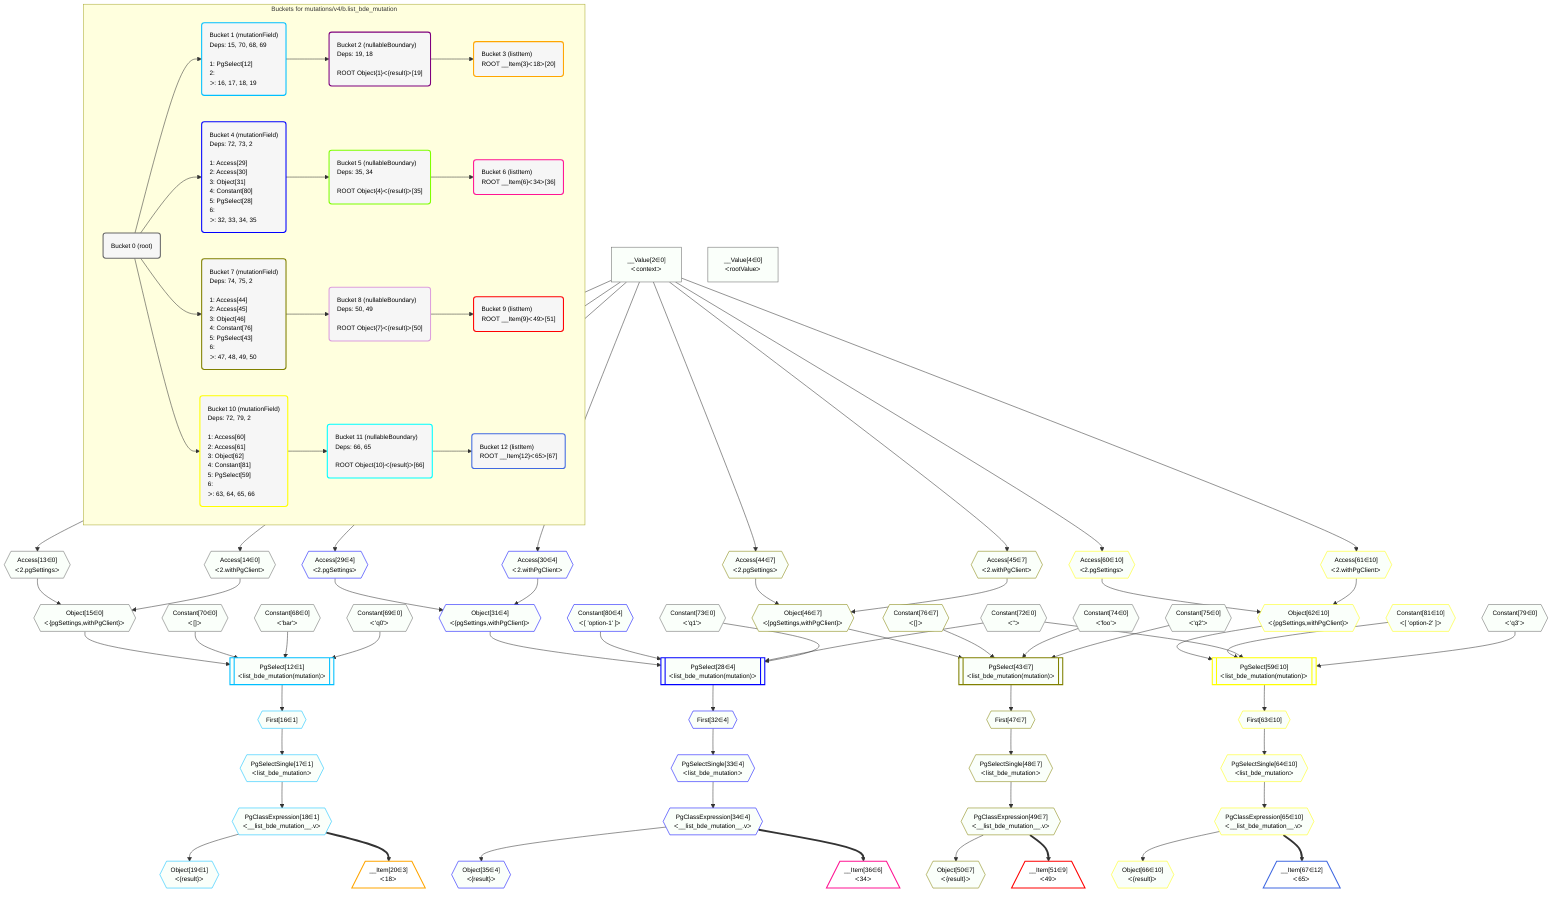 %%{init: {'themeVariables': { 'fontSize': '12px'}}}%%
graph TD
    classDef path fill:#eee,stroke:#000,color:#000
    classDef plan fill:#fff,stroke-width:1px,color:#000
    classDef itemplan fill:#fff,stroke-width:2px,color:#000
    classDef unbatchedplan fill:#dff,stroke-width:1px,color:#000
    classDef sideeffectplan fill:#fcc,stroke-width:2px,color:#000
    classDef bucket fill:#f6f6f6,color:#000,stroke-width:2px,text-align:left


    %% plan dependencies
    Object15{{"Object[15∈0]<br />ᐸ{pgSettings,withPgClient}ᐳ"}}:::plan
    Access13{{"Access[13∈0]<br />ᐸ2.pgSettingsᐳ"}}:::plan
    Access14{{"Access[14∈0]<br />ᐸ2.withPgClientᐳ"}}:::plan
    Access13 & Access14 --> Object15
    __Value2["__Value[2∈0]<br />ᐸcontextᐳ"]:::plan
    __Value2 --> Access13
    __Value2 --> Access14
    __Value4["__Value[4∈0]<br />ᐸrootValueᐳ"]:::plan
    Constant68{{"Constant[68∈0]<br />ᐸ'bar'ᐳ"}}:::plan
    Constant69{{"Constant[69∈0]<br />ᐸ'q0'ᐳ"}}:::plan
    Constant70{{"Constant[70∈0]<br />ᐸ[]ᐳ"}}:::plan
    Constant72{{"Constant[72∈0]<br />ᐸ''ᐳ"}}:::plan
    Constant73{{"Constant[73∈0]<br />ᐸ'q1'ᐳ"}}:::plan
    Constant74{{"Constant[74∈0]<br />ᐸ'foo'ᐳ"}}:::plan
    Constant75{{"Constant[75∈0]<br />ᐸ'q2'ᐳ"}}:::plan
    Constant79{{"Constant[79∈0]<br />ᐸ'q3'ᐳ"}}:::plan
    PgSelect12[["PgSelect[12∈1]<br />ᐸlist_bde_mutation(mutation)ᐳ"]]:::sideeffectplan
    Object15 & Constant70 & Constant68 & Constant69 --> PgSelect12
    First16{{"First[16∈1]"}}:::plan
    PgSelect12 --> First16
    PgSelectSingle17{{"PgSelectSingle[17∈1]<br />ᐸlist_bde_mutationᐳ"}}:::plan
    First16 --> PgSelectSingle17
    PgClassExpression18{{"PgClassExpression[18∈1]<br />ᐸ__list_bde_mutation__.vᐳ"}}:::plan
    PgSelectSingle17 --> PgClassExpression18
    Object19{{"Object[19∈1]<br />ᐸ{result}ᐳ"}}:::plan
    PgClassExpression18 --> Object19
    __Item20[/"__Item[20∈3]<br />ᐸ18ᐳ"\]:::itemplan
    PgClassExpression18 ==> __Item20
    PgSelect28[["PgSelect[28∈4]<br />ᐸlist_bde_mutation(mutation)ᐳ"]]:::sideeffectplan
    Object31{{"Object[31∈4]<br />ᐸ{pgSettings,withPgClient}ᐳ"}}:::plan
    Constant80{{"Constant[80∈4]<br />ᐸ[ 'option-1' ]ᐳ"}}:::plan
    Object31 & Constant80 & Constant72 & Constant73 --> PgSelect28
    Access29{{"Access[29∈4]<br />ᐸ2.pgSettingsᐳ"}}:::plan
    Access30{{"Access[30∈4]<br />ᐸ2.withPgClientᐳ"}}:::plan
    Access29 & Access30 --> Object31
    __Value2 --> Access29
    __Value2 --> Access30
    First32{{"First[32∈4]"}}:::plan
    PgSelect28 --> First32
    PgSelectSingle33{{"PgSelectSingle[33∈4]<br />ᐸlist_bde_mutationᐳ"}}:::plan
    First32 --> PgSelectSingle33
    PgClassExpression34{{"PgClassExpression[34∈4]<br />ᐸ__list_bde_mutation__.vᐳ"}}:::plan
    PgSelectSingle33 --> PgClassExpression34
    Object35{{"Object[35∈4]<br />ᐸ{result}ᐳ"}}:::plan
    PgClassExpression34 --> Object35
    __Item36[/"__Item[36∈6]<br />ᐸ34ᐳ"\]:::itemplan
    PgClassExpression34 ==> __Item36
    PgSelect43[["PgSelect[43∈7]<br />ᐸlist_bde_mutation(mutation)ᐳ"]]:::sideeffectplan
    Object46{{"Object[46∈7]<br />ᐸ{pgSettings,withPgClient}ᐳ"}}:::plan
    Constant76{{"Constant[76∈7]<br />ᐸ[]ᐳ"}}:::plan
    Object46 & Constant76 & Constant74 & Constant75 --> PgSelect43
    Access44{{"Access[44∈7]<br />ᐸ2.pgSettingsᐳ"}}:::plan
    Access45{{"Access[45∈7]<br />ᐸ2.withPgClientᐳ"}}:::plan
    Access44 & Access45 --> Object46
    __Value2 --> Access44
    __Value2 --> Access45
    First47{{"First[47∈7]"}}:::plan
    PgSelect43 --> First47
    PgSelectSingle48{{"PgSelectSingle[48∈7]<br />ᐸlist_bde_mutationᐳ"}}:::plan
    First47 --> PgSelectSingle48
    PgClassExpression49{{"PgClassExpression[49∈7]<br />ᐸ__list_bde_mutation__.vᐳ"}}:::plan
    PgSelectSingle48 --> PgClassExpression49
    Object50{{"Object[50∈7]<br />ᐸ{result}ᐳ"}}:::plan
    PgClassExpression49 --> Object50
    __Item51[/"__Item[51∈9]<br />ᐸ49ᐳ"\]:::itemplan
    PgClassExpression49 ==> __Item51
    PgSelect59[["PgSelect[59∈10]<br />ᐸlist_bde_mutation(mutation)ᐳ"]]:::sideeffectplan
    Object62{{"Object[62∈10]<br />ᐸ{pgSettings,withPgClient}ᐳ"}}:::plan
    Constant81{{"Constant[81∈10]<br />ᐸ[ 'option-2' ]ᐳ"}}:::plan
    Object62 & Constant81 & Constant72 & Constant79 --> PgSelect59
    Access60{{"Access[60∈10]<br />ᐸ2.pgSettingsᐳ"}}:::plan
    Access61{{"Access[61∈10]<br />ᐸ2.withPgClientᐳ"}}:::plan
    Access60 & Access61 --> Object62
    __Value2 --> Access60
    __Value2 --> Access61
    First63{{"First[63∈10]"}}:::plan
    PgSelect59 --> First63
    PgSelectSingle64{{"PgSelectSingle[64∈10]<br />ᐸlist_bde_mutationᐳ"}}:::plan
    First63 --> PgSelectSingle64
    PgClassExpression65{{"PgClassExpression[65∈10]<br />ᐸ__list_bde_mutation__.vᐳ"}}:::plan
    PgSelectSingle64 --> PgClassExpression65
    Object66{{"Object[66∈10]<br />ᐸ{result}ᐳ"}}:::plan
    PgClassExpression65 --> Object66
    __Item67[/"__Item[67∈12]<br />ᐸ65ᐳ"\]:::itemplan
    PgClassExpression65 ==> __Item67

    %% define steps

    subgraph "Buckets for mutations/v4/b.list_bde_mutation"
    Bucket0("Bucket 0 (root)"):::bucket
    classDef bucket0 stroke:#696969
    class Bucket0,__Value2,__Value4,Access13,Access14,Object15,Constant68,Constant69,Constant70,Constant72,Constant73,Constant74,Constant75,Constant79 bucket0
    Bucket1("Bucket 1 (mutationField)<br />Deps: 15, 70, 68, 69<br /><br />1: PgSelect[12]<br />2: <br />ᐳ: 16, 17, 18, 19"):::bucket
    classDef bucket1 stroke:#00bfff
    class Bucket1,PgSelect12,First16,PgSelectSingle17,PgClassExpression18,Object19 bucket1
    Bucket2("Bucket 2 (nullableBoundary)<br />Deps: 19, 18<br /><br />ROOT Object{1}ᐸ{result}ᐳ[19]"):::bucket
    classDef bucket2 stroke:#7f007f
    class Bucket2 bucket2
    Bucket3("Bucket 3 (listItem)<br />ROOT __Item{3}ᐸ18ᐳ[20]"):::bucket
    classDef bucket3 stroke:#ffa500
    class Bucket3,__Item20 bucket3
    Bucket4("Bucket 4 (mutationField)<br />Deps: 72, 73, 2<br /><br />1: Access[29]<br />2: Access[30]<br />3: Object[31]<br />4: Constant[80]<br />5: PgSelect[28]<br />6: <br />ᐳ: 32, 33, 34, 35"):::bucket
    classDef bucket4 stroke:#0000ff
    class Bucket4,PgSelect28,Access29,Access30,Object31,First32,PgSelectSingle33,PgClassExpression34,Object35,Constant80 bucket4
    Bucket5("Bucket 5 (nullableBoundary)<br />Deps: 35, 34<br /><br />ROOT Object{4}ᐸ{result}ᐳ[35]"):::bucket
    classDef bucket5 stroke:#7fff00
    class Bucket5 bucket5
    Bucket6("Bucket 6 (listItem)<br />ROOT __Item{6}ᐸ34ᐳ[36]"):::bucket
    classDef bucket6 stroke:#ff1493
    class Bucket6,__Item36 bucket6
    Bucket7("Bucket 7 (mutationField)<br />Deps: 74, 75, 2<br /><br />1: Access[44]<br />2: Access[45]<br />3: Object[46]<br />4: Constant[76]<br />5: PgSelect[43]<br />6: <br />ᐳ: 47, 48, 49, 50"):::bucket
    classDef bucket7 stroke:#808000
    class Bucket7,PgSelect43,Access44,Access45,Object46,First47,PgSelectSingle48,PgClassExpression49,Object50,Constant76 bucket7
    Bucket8("Bucket 8 (nullableBoundary)<br />Deps: 50, 49<br /><br />ROOT Object{7}ᐸ{result}ᐳ[50]"):::bucket
    classDef bucket8 stroke:#dda0dd
    class Bucket8 bucket8
    Bucket9("Bucket 9 (listItem)<br />ROOT __Item{9}ᐸ49ᐳ[51]"):::bucket
    classDef bucket9 stroke:#ff0000
    class Bucket9,__Item51 bucket9
    Bucket10("Bucket 10 (mutationField)<br />Deps: 72, 79, 2<br /><br />1: Access[60]<br />2: Access[61]<br />3: Object[62]<br />4: Constant[81]<br />5: PgSelect[59]<br />6: <br />ᐳ: 63, 64, 65, 66"):::bucket
    classDef bucket10 stroke:#ffff00
    class Bucket10,PgSelect59,Access60,Access61,Object62,First63,PgSelectSingle64,PgClassExpression65,Object66,Constant81 bucket10
    Bucket11("Bucket 11 (nullableBoundary)<br />Deps: 66, 65<br /><br />ROOT Object{10}ᐸ{result}ᐳ[66]"):::bucket
    classDef bucket11 stroke:#00ffff
    class Bucket11 bucket11
    Bucket12("Bucket 12 (listItem)<br />ROOT __Item{12}ᐸ65ᐳ[67]"):::bucket
    classDef bucket12 stroke:#4169e1
    class Bucket12,__Item67 bucket12
    Bucket0 --> Bucket1 & Bucket4 & Bucket7 & Bucket10
    Bucket1 --> Bucket2
    Bucket2 --> Bucket3
    Bucket4 --> Bucket5
    Bucket5 --> Bucket6
    Bucket7 --> Bucket8
    Bucket8 --> Bucket9
    Bucket10 --> Bucket11
    Bucket11 --> Bucket12
    classDef unary fill:#fafffa,borderWidth:8px
    class Object15,Access13,Access14,__Value2,__Value4,Constant68,Constant69,Constant70,Constant72,Constant73,Constant74,Constant75,Constant79,PgSelect12,First16,PgSelectSingle17,PgClassExpression18,Object19,PgSelect28,Object31,Access29,Access30,First32,PgSelectSingle33,PgClassExpression34,Object35,Constant80,PgSelect43,Object46,Access44,Access45,First47,PgSelectSingle48,PgClassExpression49,Object50,Constant76,PgSelect59,Object62,Access60,Access61,First63,PgSelectSingle64,PgClassExpression65,Object66,Constant81 unary
    end